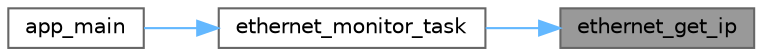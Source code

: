digraph "ethernet_get_ip"
{
 // LATEX_PDF_SIZE
  bgcolor="transparent";
  edge [fontname=Helvetica,fontsize=10,labelfontname=Helvetica,labelfontsize=10];
  node [fontname=Helvetica,fontsize=10,shape=box,height=0.2,width=0.4];
  rankdir="RL";
  Node1 [id="Node000001",label="ethernet_get_ip",height=0.2,width=0.4,color="gray40", fillcolor="grey60", style="filled", fontcolor="black",tooltip="Get the IP address assigned to the Ethernet interface."];
  Node1 -> Node2 [id="edge3_Node000001_Node000002",dir="back",color="steelblue1",style="solid",tooltip=" "];
  Node2 [id="Node000002",label="ethernet_monitor_task",height=0.2,width=0.4,color="grey40", fillcolor="white", style="filled",URL="$tasks_8c.html#a5dc1efd0c548644645cf4607e8e01ae0",tooltip="Wrapper function for the ethernet monitoring task."];
  Node2 -> Node3 [id="edge4_Node000002_Node000003",dir="back",color="steelblue1",style="solid",tooltip=" "];
  Node3 [id="Node000003",label="app_main",height=0.2,width=0.4,color="grey40", fillcolor="white", style="filled",URL="$main_8c.html#a630544a7f0a2cc40d8a7fefab7e2fe70",tooltip=" "];
}
